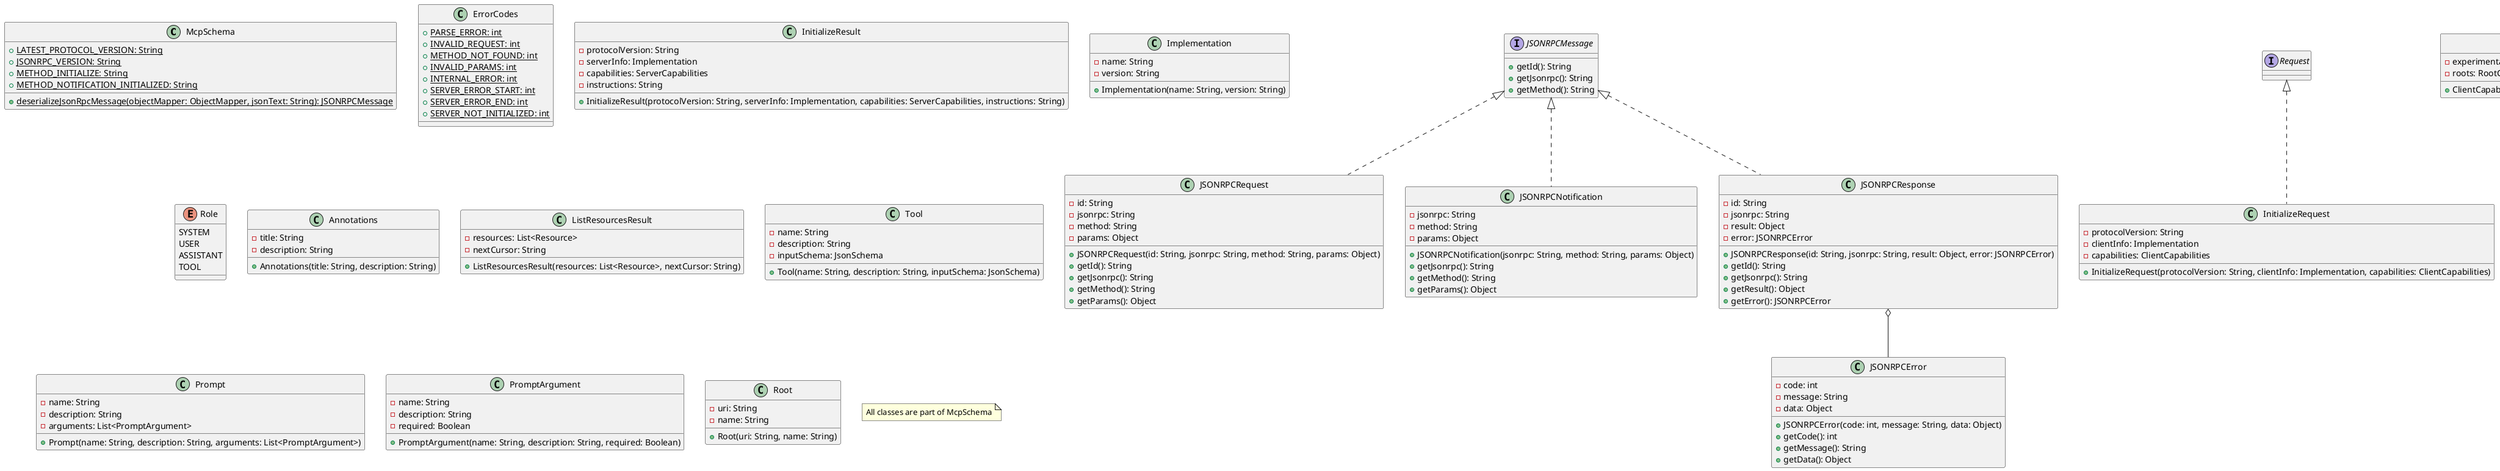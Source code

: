 @startuml McpSchema Class Diagram

' Main class
class McpSchema {
  +{static} LATEST_PROTOCOL_VERSION: String
  +{static} JSONRPC_VERSION: String
  +{static} METHOD_INITIALIZE: String
  +{static} METHOD_NOTIFICATION_INITIALIZED: String
  +{static} deserializeJsonRpcMessage(objectMapper: ObjectMapper, jsonText: String): JSONRPCMessage
}

' JSON-RPC Message types
interface JSONRPCMessage {
  +getId(): String
  +getJsonrpc(): String
  +getMethod(): String
}

class JSONRPCRequest {
  -id: String
  -jsonrpc: String
  -method: String
  -params: Object
  +JSONRPCRequest(id: String, jsonrpc: String, method: String, params: Object)
  +getId(): String
  +getJsonrpc(): String
  +getMethod(): String
  +getParams(): Object
}

class JSONRPCNotification {
  -jsonrpc: String
  -method: String
  -params: Object
  +JSONRPCNotification(jsonrpc: String, method: String, params: Object)
  +getJsonrpc(): String
  +getMethod(): String
  +getParams(): Object
}

class JSONRPCResponse {
  -id: String
  -jsonrpc: String
  -result: Object
  -error: JSONRPCError
  +JSONRPCResponse(id: String, jsonrpc: String, result: Object, error: JSONRPCError)
  +getId(): String
  +getJsonrpc(): String
  +getResult(): Object
  +getError(): JSONRPCError
}

class JSONRPCError {
  -code: int
  -message: String
  -data: Object
  +JSONRPCError(code: int, message: String, data: Object)
  +getCode(): int
  +getMessage(): String
  +getData(): Object
}

class ErrorCodes {
  +{static} PARSE_ERROR: int
  +{static} INVALID_REQUEST: int
  +{static} METHOD_NOT_FOUND: int
  +{static} INVALID_PARAMS: int
  +{static} INTERNAL_ERROR: int
  +{static} SERVER_ERROR_START: int
  +{static} SERVER_ERROR_END: int
  +{static} SERVER_NOT_INITIALIZED: int
}

interface Request {
}

class InitializeRequest {
  -protocolVersion: String
  -clientInfo: Implementation
  -capabilities: ClientCapabilities
  +InitializeRequest(protocolVersion: String, clientInfo: Implementation, capabilities: ClientCapabilities)
}

class InitializeResult {
  -protocolVersion: String
  -serverInfo: Implementation
  -capabilities: ServerCapabilities
  -instructions: String
  +InitializeResult(protocolVersion: String, serverInfo: Implementation, capabilities: ServerCapabilities, instructions: String)
}

class ClientCapabilities {
  -experimental: Map<String, Object>
  -roots: RootCapabilities
  +ClientCapabilities(experimental: Map<String, Object>, roots: RootCapabilities)
}

class RootCapabilities {
  -listChanged: Boolean
  +RootCapabilities(listChanged: Boolean)
}

class ClientCapabilities_Builder {
  -experimental: Map<String, Object>
  -roots: RootCapabilities
  +experimental(experimental: Map<String, Object>): Builder
  +roots(listChanged: Boolean): Builder
  +sampling(): Builder
  +build(): ClientCapabilities
}

class ServerCapabilities {
  -experimental: Map<String, Object>
  -logging: Boolean
  -prompts: PromptCapabilities
  -resources: ResourceCapabilities
  -tools: ToolCapabilities
  +ServerCapabilities(experimental: Map<String, Object>, logging: Boolean, prompts: PromptCapabilities, resources: ResourceCapabilities, tools: ToolCapabilities)
}

class ResourceCapabilities {
  -subscribe: Boolean
  -listChanged: Boolean
  +ResourceCapabilities(subscribe: Boolean, listChanged: Boolean)
}

class ServerCapabilities_Builder {
  -experimental: Map<String, Object>
  -logging: Boolean
  -prompts: PromptCapabilities
  -resources: ResourceCapabilities
  -tools: ToolCapabilities
  +experimental(experimental: Map<String, Object>): Builder
  +logging(): Builder
  +prompts(listChanged: Boolean): Builder
  +resources(subscribe: Boolean, listChanged: Boolean): Builder
  +tools(listChanged: Boolean): Builder
  +build(): ServerCapabilities
}

class Implementation {
  -name: String
  -version: String
  +Implementation(name: String, version: String)
}

enum Role {
  SYSTEM
  USER
  ASSISTANT
  TOOL
}

interface Annotated {
  +getAnnotations(): Annotations
}

class Annotations {
  -title: String
  -description: String
  +Annotations(title: String, description: String)
}

class Resource {
  -uri: String
  -name: String
  -mimeType: String
  -annotations: Annotations
  +Resource(uri: String, name: String, mimeType: String, annotations: Annotations)
}

class ResourceTemplate {
  -uri: String
  -name: String
  -mimeType: String
  -annotations: Annotations
  +ResourceTemplate(uri: String, name: String, mimeType: String, annotations: Annotations)
}

class ListResourcesResult {
  -resources: List<Resource>
  -nextCursor: String
  +ListResourcesResult(resources: List<Resource>, nextCursor: String)
}

class CallToolResult {
  -content: List<Content>
  -isError: Boolean
  +CallToolResult(content: List<Content>, isError: Boolean)
  +CallToolResult(content: String, isError: Boolean)
}

class CallToolResult_Builder {
  -content: List<Content>
  -isError: Boolean
  +content(content: List<Content>): Builder
  +textContent(textContent: List<String>): Builder
  +addContent(contentItem: Content): Builder
  +addTextContent(text: String): Builder
  +isError(isError: Boolean): Builder
  +build(): CallToolResult
}

interface Content {
  +type(): String
}

class TextContent {
  -audience: List<Role>
  -priority: Double
  -text: String
  +TextContent(audience: List<Role>, priority: Double, text: String)
}

class ImageContent {
  -audience: List<Role>
  -priority: Double
  -data: String
  -mimeType: String
  +ImageContent(audience: List<Role>, priority: Double, data: String, mimeType: String)
}

class Tool {
  -name: String
  -description: String
  -inputSchema: JsonSchema
  +Tool(name: String, description: String, inputSchema: JsonSchema)
}

class JsonSchema {
  -type: String
  -properties: Map<String, SchemaProperty>
  -required: List<String>
}

class SchemaProperty {
  -type: String
  +SchemaProperty(type: String)
}

class Prompt {
  -name: String
  -description: String
  -arguments: List<PromptArgument>
  +Prompt(name: String, description: String, arguments: List<PromptArgument>)
}

class PromptArgument {
  -name: String
  -description: String
  -required: Boolean
  +PromptArgument(name: String, description: String, required: Boolean)
}

class Root {
  -uri: String
  -name: String
  +Root(uri: String, name: String)
}

' Relationships
JSONRPCMessage <|.. JSONRPCRequest
JSONRPCMessage <|.. JSONRPCNotification
JSONRPCMessage <|.. JSONRPCResponse

JSONRPCResponse o-- JSONRPCError

Request <|.. InitializeRequest

Annotated <|.. Resource
Annotated <|.. ResourceTemplate

Content <|.. TextContent
Content <|.. ImageContent

CallToolResult o-- Content
CallToolResult -- CallToolResult_Builder

ClientCapabilities -- RootCapabilities
ClientCapabilities -- ClientCapabilities_Builder

ServerCapabilities -- ResourceCapabilities
ServerCapabilities -- ServerCapabilities_Builder

JsonSchema o-- SchemaProperty

' Group classes under McpSchema
note "All classes are part of McpSchema" as N1

@enduml